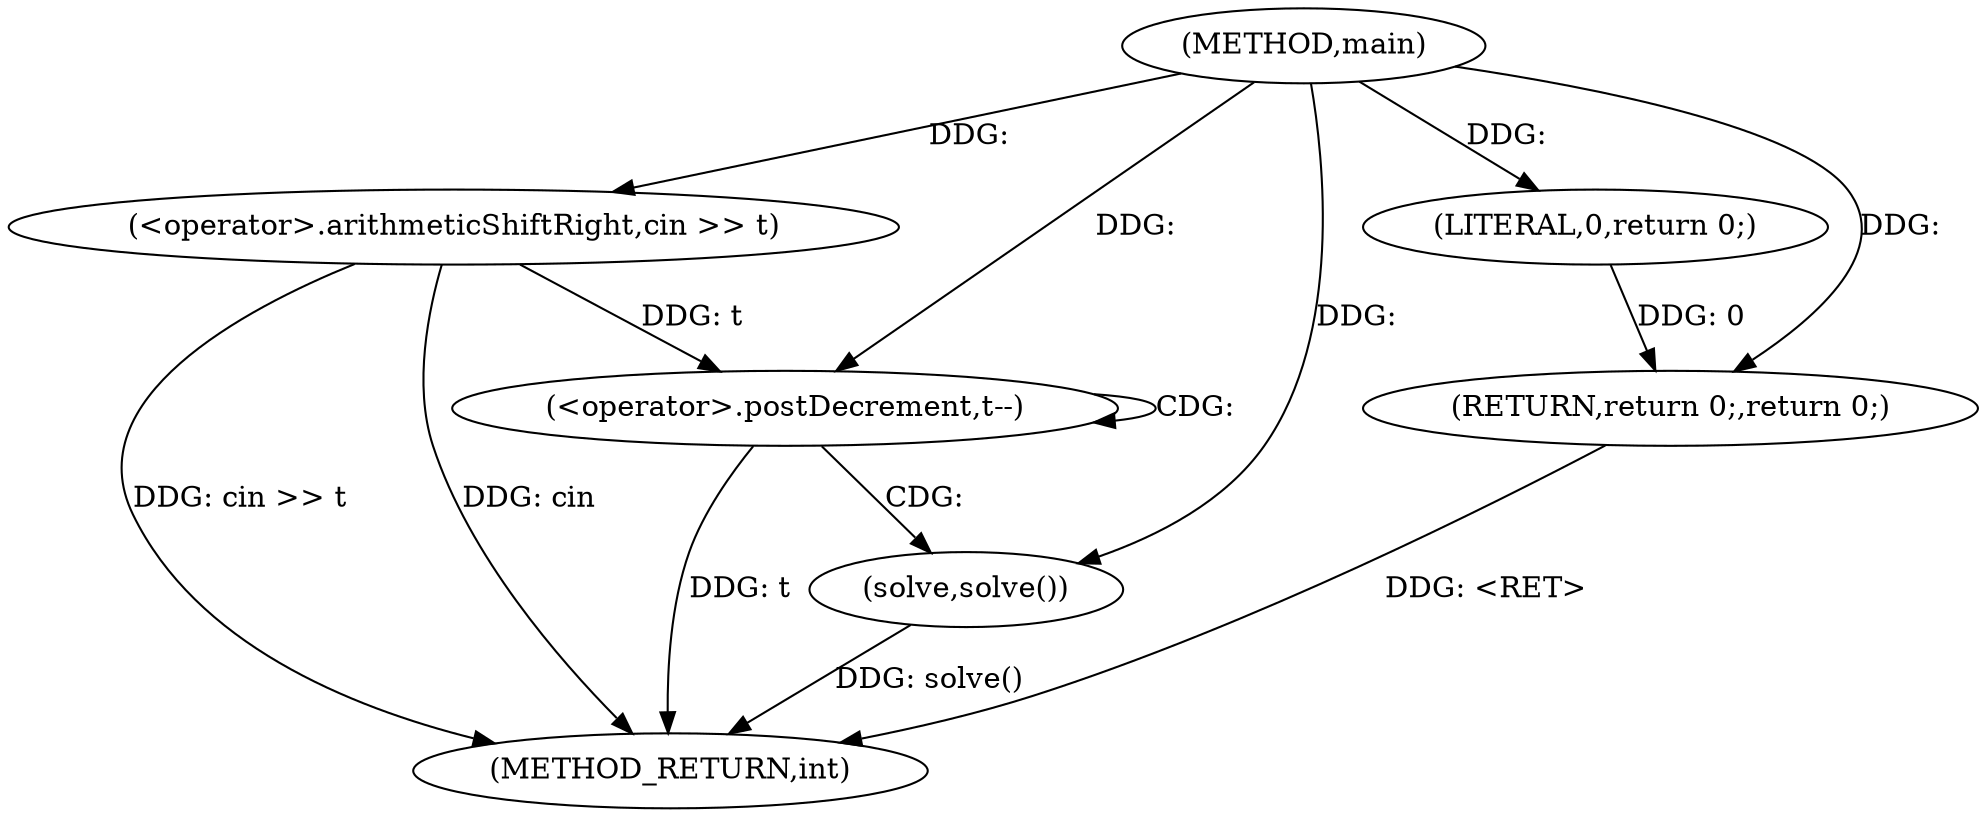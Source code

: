 digraph "main" {  
"1000467" [label = "(METHOD,main)" ]
"1000480" [label = "(METHOD_RETURN,int)" ]
"1000470" [label = "(<operator>.arithmeticShiftRight,cin >> t)" ]
"1000478" [label = "(RETURN,return 0;,return 0;)" ]
"1000474" [label = "(<operator>.postDecrement,t--)" ]
"1000479" [label = "(LITERAL,0,return 0;)" ]
"1000477" [label = "(solve,solve())" ]
  "1000470" -> "1000480"  [ label = "DDG: cin >> t"] 
  "1000474" -> "1000480"  [ label = "DDG: t"] 
  "1000477" -> "1000480"  [ label = "DDG: solve()"] 
  "1000478" -> "1000480"  [ label = "DDG: <RET>"] 
  "1000470" -> "1000480"  [ label = "DDG: cin"] 
  "1000479" -> "1000478"  [ label = "DDG: 0"] 
  "1000467" -> "1000478"  [ label = "DDG: "] 
  "1000467" -> "1000470"  [ label = "DDG: "] 
  "1000467" -> "1000479"  [ label = "DDG: "] 
  "1000470" -> "1000474"  [ label = "DDG: t"] 
  "1000467" -> "1000474"  [ label = "DDG: "] 
  "1000467" -> "1000477"  [ label = "DDG: "] 
  "1000474" -> "1000477"  [ label = "CDG: "] 
  "1000474" -> "1000474"  [ label = "CDG: "] 
}
